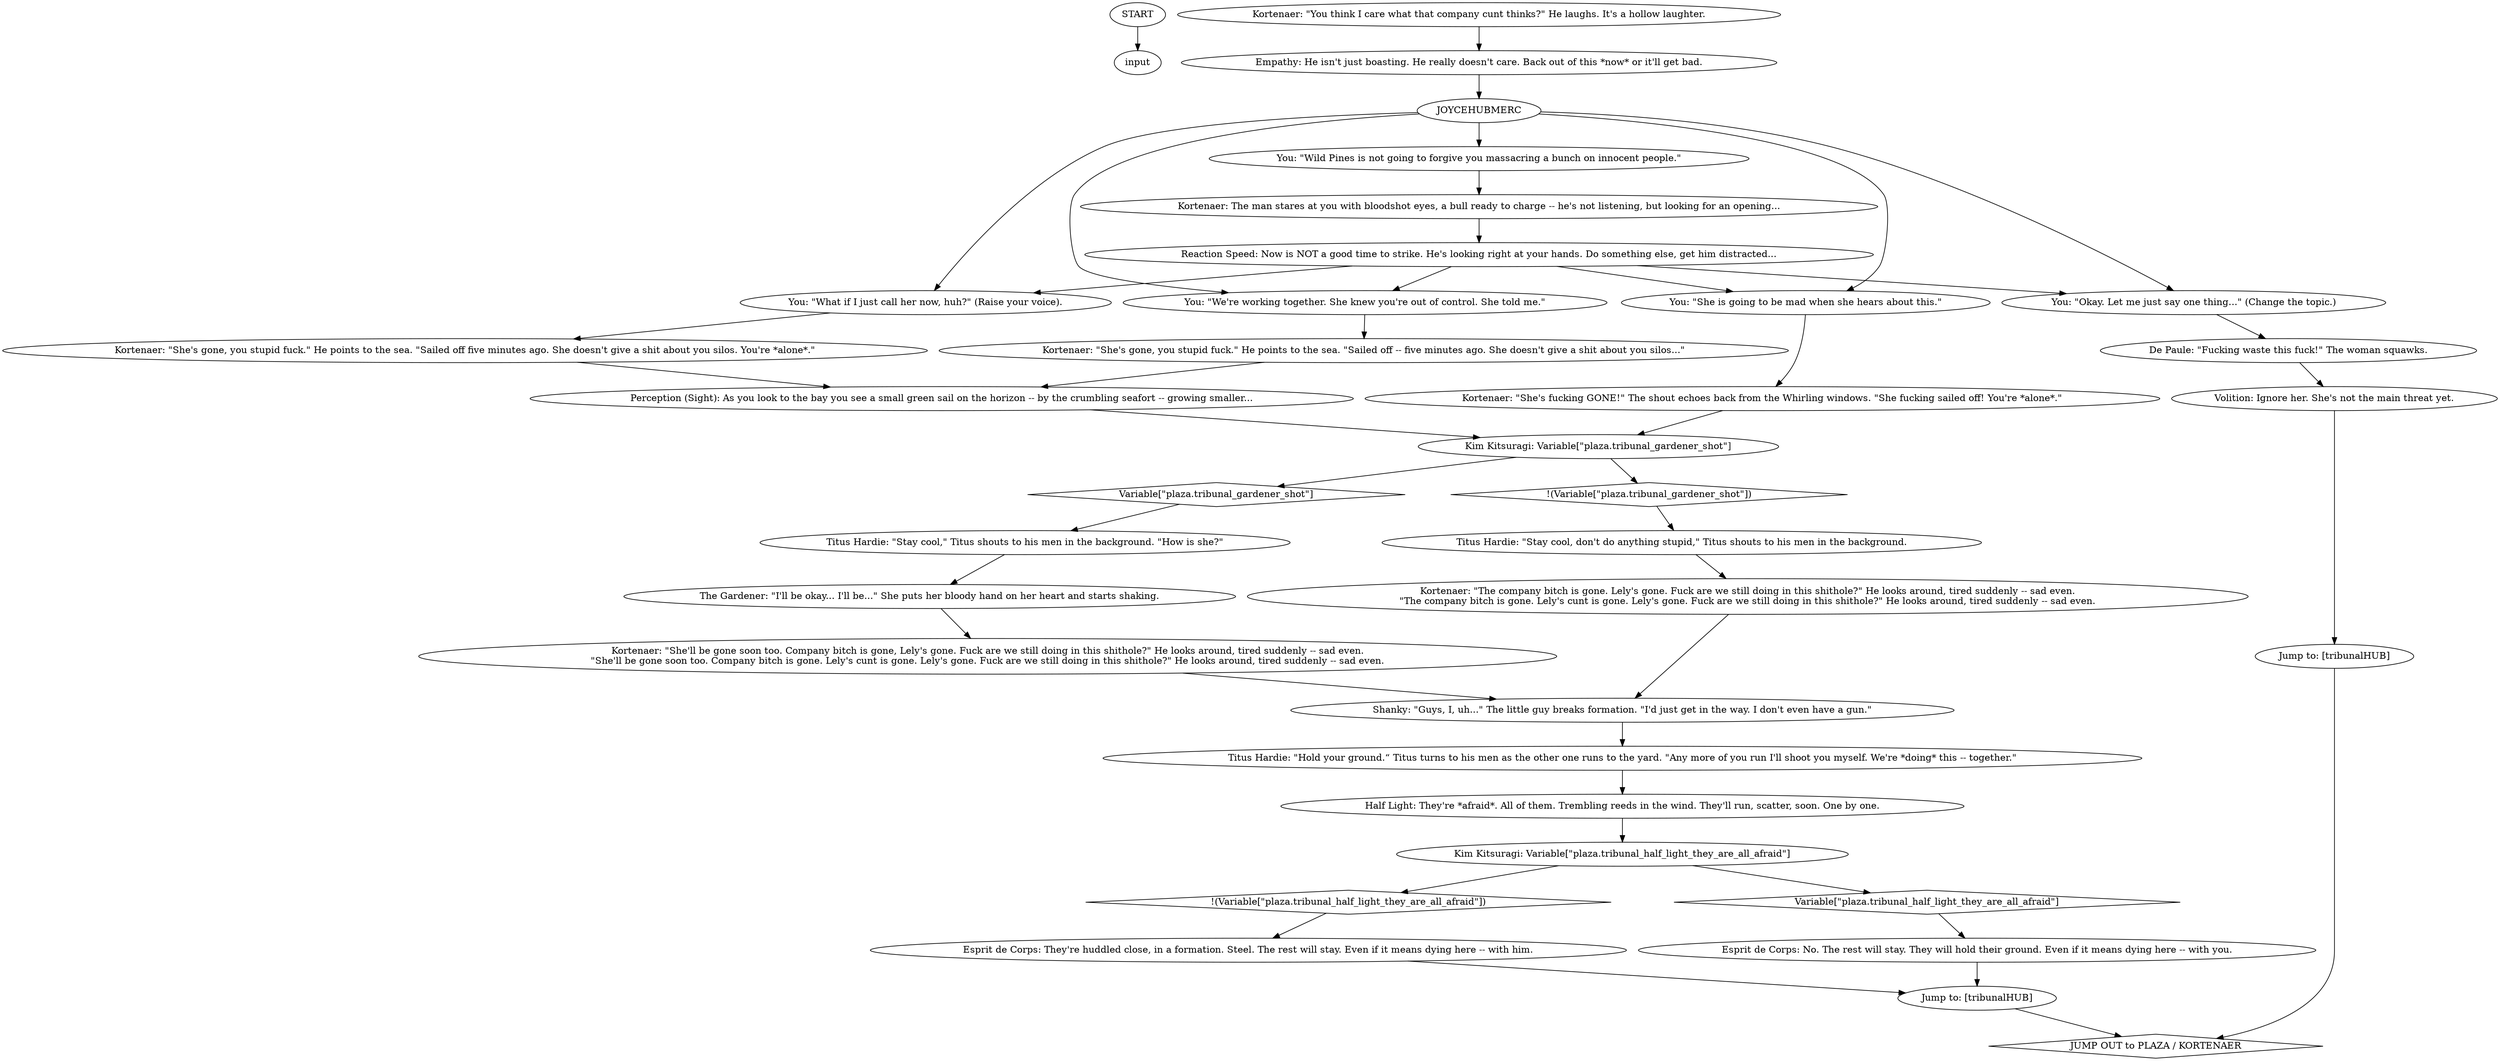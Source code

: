 # TRIBUNAL / JOYCE WOULDN'T LIKE THIS!
# "Your Wild Pines boss would never approve of this!"
# ==================================================
digraph G {
	  0 [label="START"];
	  1 [label="input"];
	  2 [label="You: \"Wild Pines is not going to forgive you massacring a bunch on innocent people.\""];
	  3 [label="You: \"Okay. Let me just say one thing...\" (Change the topic.)"];
	  4 [label="Titus Hardie: \"Stay cool,\" Titus shouts to his men in the background. \"How is she?\""];
	  5 [label="Shanky: \"Guys, I, uh...\" The little guy breaks formation. \"I'd just get in the way. I don't even have a gun.\""];
	  6 [label="Kortenaer: \"She'll be gone soon too. Company bitch is gone, Lely's gone. Fuck are we still doing in this shithole?\" He looks around, tired suddenly -- sad even.\n\"She'll be gone soon too. Company bitch is gone. Lely's cunt is gone. Lely's gone. Fuck are we still doing in this shithole?\" He looks around, tired suddenly -- sad even."];
	  7 [label="Esprit de Corps: They're huddled close, in a formation. Steel. The rest will stay. Even if it means dying here -- with him."];
	  8 [label="JOYCEHUBMERC"];
	  9 [label="Jump to: [tribunalHUB]"];
	  10 [label="Kortenaer: \"She's fucking GONE!\" The shout echoes back from the Whirling windows. \"She fucking sailed off! You're *alone*.\""];
	  11 [label="Kortenaer: \"She's gone, you stupid fuck.\" He points to the sea. \"Sailed off five minutes ago. She doesn't give a shit about you silos. You're *alone*.\""];
	  12 [label="Empathy: He isn't just boasting. He really doesn't care. Back out of this *now* or it'll get bad."];
	  13 [label="Jump to: [tribunalHUB]"];
	  14 [label="Kortenaer: \"The company bitch is gone. Lely's gone. Fuck are we still doing in this shithole?\" He looks around, tired suddenly -- sad even.\n\"The company bitch is gone. Lely's cunt is gone. Lely's gone. Fuck are we still doing in this shithole?\" He looks around, tired suddenly -- sad even."];
	  15 [label="Reaction Speed: Now is NOT a good time to strike. He's looking right at your hands. Do something else, get him distracted..."];
	  16 [label="You: \"She is going to be mad when she hears about this.\""];
	  18 [label="You: \"What if I just call her now, huh?\" (Raise your voice)."];
	  19 [label="Kim Kitsuragi: Variable[\"plaza.tribunal_gardener_shot\"]"];
	  20 [label="Variable[\"plaza.tribunal_gardener_shot\"]", shape=diamond];
	  21 [label="!(Variable[\"plaza.tribunal_gardener_shot\"])", shape=diamond];
	  22 [label="Half Light: They're *afraid*. All of them. Trembling reeds in the wind. They'll run, scatter, soon. One by one."];
	  23 [label="Kortenaer: \"She's gone, you stupid fuck.\" He points to the sea. \"Sailed off -- five minutes ago. She doesn't give a shit about you silos...\""];
	  24 [label="Kortenaer: The man stares at you with bloodshot eyes, a bull ready to charge -- he's not listening, but looking for an opening..."];
	  25 [label="De Paule: \"Fucking waste this fuck!\" The woman squawks."];
	  26 [label="Titus Hardie: \"Stay cool, don't do anything stupid,\" Titus shouts to his men in the background."];
	  27 [label="The Gardener: \"I'll be okay... I'll be...\" She puts her bloody hand on her heart and starts shaking."];
	  28 [label="You: \"We're working together. She knew you're out of control. She told me.\""];
	  29 [label="Volition: Ignore her. She's not the main threat yet."];
	  30 [label="Kortenaer: \"You think I care what that company cunt thinks?\" He laughs. It's a hollow laughter."];
	  31 [label="Titus Hardie: \"Hold your ground.“ Titus turns to his men as the other one runs to the yard. \"Any more of you run I'll shoot you myself. We're *doing* this -- together.\""];
	  32 [label="Esprit de Corps: No. The rest will stay. They will hold their ground. Even if it means dying here -- with you."];
	  33 [label="Perception (Sight): As you look to the bay you see a small green sail on the horizon -- by the crumbling seafort -- growing smaller..."];
	  34 [label="Kim Kitsuragi: Variable[\"plaza.tribunal_half_light_they_are_all_afraid\"]"];
	  35 [label="Variable[\"plaza.tribunal_half_light_they_are_all_afraid\"]", shape=diamond];
	  36 [label="!(Variable[\"plaza.tribunal_half_light_they_are_all_afraid\"])", shape=diamond];
	  5370183 [label="JUMP OUT to PLAZA / KORTENAER", shape=diamond];
	  0 -> 1
	  2 -> 24
	  3 -> 25
	  4 -> 27
	  5 -> 31
	  6 -> 5
	  7 -> 9
	  8 -> 2
	  8 -> 3
	  8 -> 16
	  8 -> 18
	  8 -> 28
	  9 -> 5370183
	  10 -> 19
	  11 -> 33
	  12 -> 8
	  13 -> 5370183
	  14 -> 5
	  15 -> 16
	  15 -> 18
	  15 -> 3
	  15 -> 28
	  16 -> 10
	  18 -> 11
	  19 -> 20
	  19 -> 21
	  20 -> 4
	  21 -> 26
	  22 -> 34
	  23 -> 33
	  24 -> 15
	  25 -> 29
	  26 -> 14
	  27 -> 6
	  28 -> 23
	  29 -> 13
	  30 -> 12
	  31 -> 22
	  32 -> 9
	  33 -> 19
	  34 -> 35
	  34 -> 36
	  35 -> 32
	  36 -> 7
}

